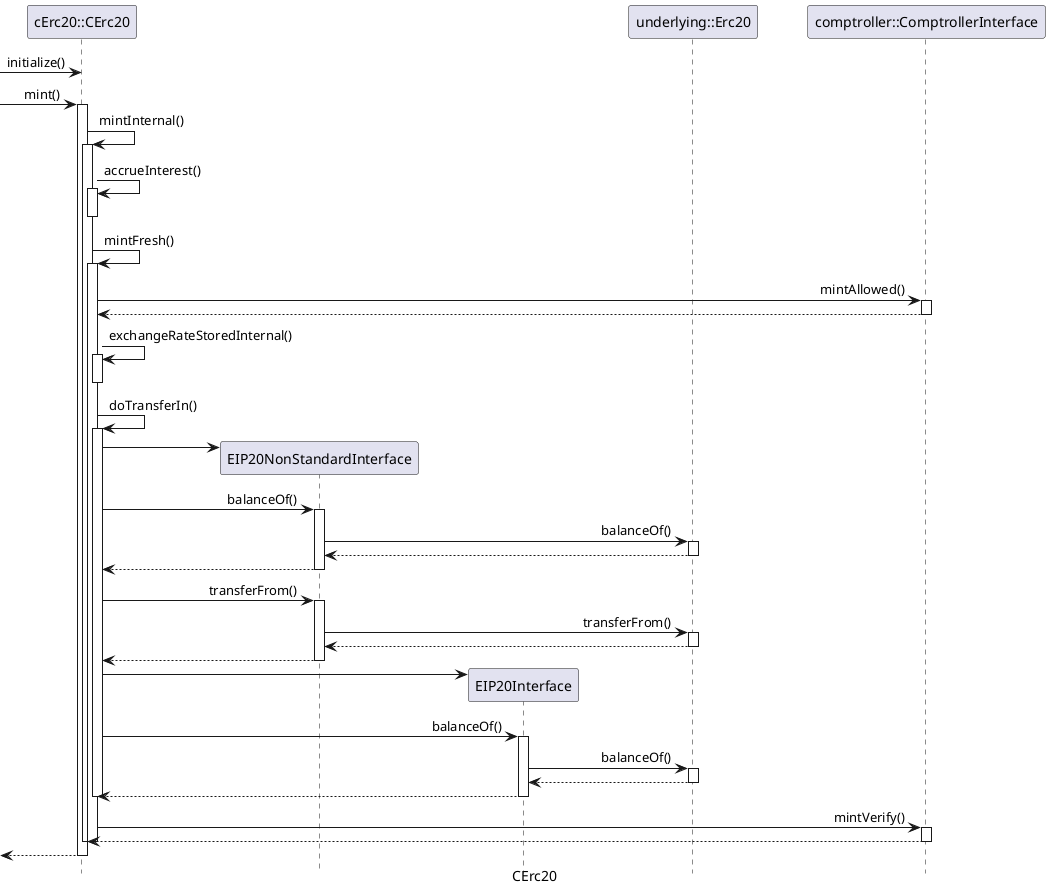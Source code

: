 @startuml
 
' Python 3 Collections
' https://github.com/python/cpython/blob/v3.8.5/Lib/_collections_abc.py
 
' https://plantuml.com/class-diagram
' https://plantuml.com/sequence-diagram
' https://plantuml-documentation.readthedocs.io/en/latest/formatting/all-skin-params.html
' https://plantuml-documentation.readthedocs.io/en/latest/formatting/all-skin-params.html#class
 
skinparam {
  DefaultFontName Consolas
  'DefaultFontName Monaco
  'DefaultFontName Lucida Console
  'DefaultMonospacedFontName Consolas
  DefaultFontStyle bold
  BackgroundColor transparent
  BoxPadding 300
  PageMargin 10
  ArrowThickness 1
  MinClassWidth 75
  ClassFontStyle bold
  ParticipantPadding 20
}
 
skinparam Sequence{
  DividerBorderThickness 2
  LifeLineBorderThickness 2
  ParticipantBorderThicknessa 2
  ReferenceBorderThickness 2
  MessageAlignment right
}
 
skinparam Group{
  BorderThickness 1
  BorderShadowing false
}
 
hide Circle
hide Footbox
caption CErc20
 
 

participant "cErc20::CErc20" as cerc20
participant "EIP20NonStandardInterface" as eip20ns
participant "EIP20Interface" as eip20
participant "underlying::Erc20" as erc20
participant "comptroller::ComptrollerInterface" as comptroller


[-> cerc20 : initialize()

[-> cerc20 : mint()
cerc20 ++
  cerc20 -> cerc20 ++ : mintInternal()
    cerc20 -> cerc20 ++ : accrueInterest()
      cerc20 --
    cerc20 -> cerc20 ++ : mintFresh()
      cerc20 -> comptroller ++ : mintAllowed()
        cerc20 <-- comptroller -- 
      cerc20 -> cerc20 ++ : exchangeRateStoredInternal()
        cerc20 --
      cerc20 -> cerc20 ++ : doTransferIn()
        cerc20 -> eip20ns **
        cerc20 -> eip20ns ++ : balanceOf()
          eip20ns -> erc20 ++ : balanceOf()
            eip20ns <-- erc20 --
          cerc20 <-- eip20ns --
        cerc20 -> eip20ns ++ : transferFrom()
          eip20ns -> erc20 ++ : transferFrom()
            eip20ns <-- erc20 --
          cerc20 <-- eip20ns --
        cerc20 -> eip20 **
        cerc20 -> eip20 ++ : balanceOf()
          eip20 -> erc20 ++ : balanceOf()
            eip20 <-- erc20 --
          cerc20 <-- eip20 --
        cerc20 --
      cerc20 -> comptroller ++ : mintVerify()
        cerc20 <-- comptroller --
      cerc20 --
    cerc20 --
  [<-- cerc20
cerc20 --

@enduml